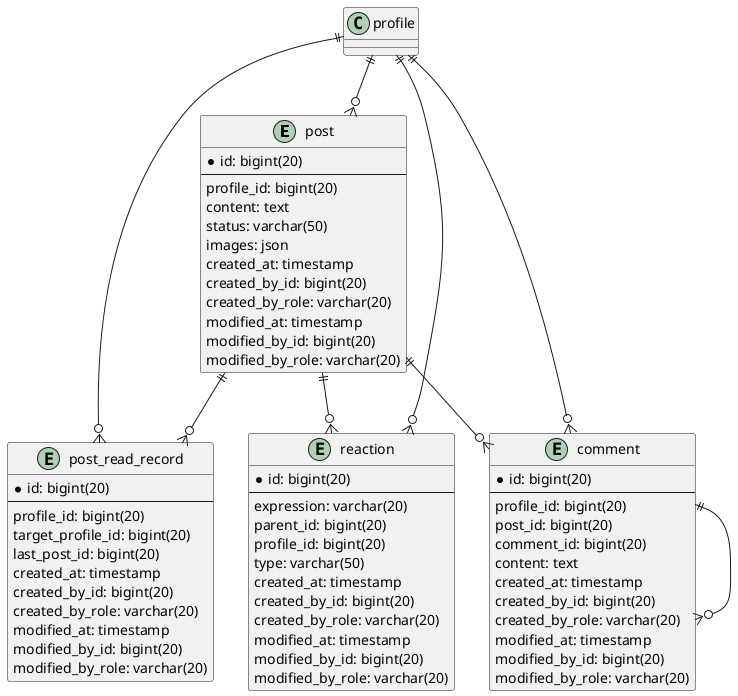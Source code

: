 @startuml

entity post {
  *id: bigint(20)
  ---
  profile_id: bigint(20)
  content: text
  status: varchar(50)
  images: json
  created_at: timestamp
  created_by_id: bigint(20)
  created_by_role: varchar(20)
  modified_at: timestamp
  modified_by_id: bigint(20)
  modified_by_role: varchar(20)
}

entity post_read_record {
  *id: bigint(20)
  ---
  profile_id: bigint(20)
  target_profile_id: bigint(20)
  last_post_id: bigint(20)
  created_at: timestamp
  created_by_id: bigint(20)
  created_by_role: varchar(20)
  modified_at: timestamp
  modified_by_id: bigint(20)
  modified_by_role: varchar(20)
}

entity reaction {
  *id: bigint(20)
  ---
  expression: varchar(20)
  parent_id: bigint(20)
  profile_id: bigint(20)
  type: varchar(50)
  created_at: timestamp
  created_by_id: bigint(20)
  created_by_role: varchar(20)
  modified_at: timestamp
  modified_by_id: bigint(20)
  modified_by_role: varchar(20)
}

entity comment {
  *id: bigint(20)
  ---
  profile_id: bigint(20)
  post_id: bigint(20)
  comment_id: bigint(20)
  content: text
  created_at: timestamp
  created_by_id: bigint(20)
  created_by_role: varchar(20)
  modified_at: timestamp
  modified_by_id: bigint(20)
  modified_by_role: varchar(20)
}

profile ||--o{ post
profile ||--o{ reaction
profile ||--o{ comment
post ||--o{ comment
post ||--o{ reaction
profile ||--o{ post_read_record
post ||--o{ post_read_record
comment ||--o{ comment

@enduml
